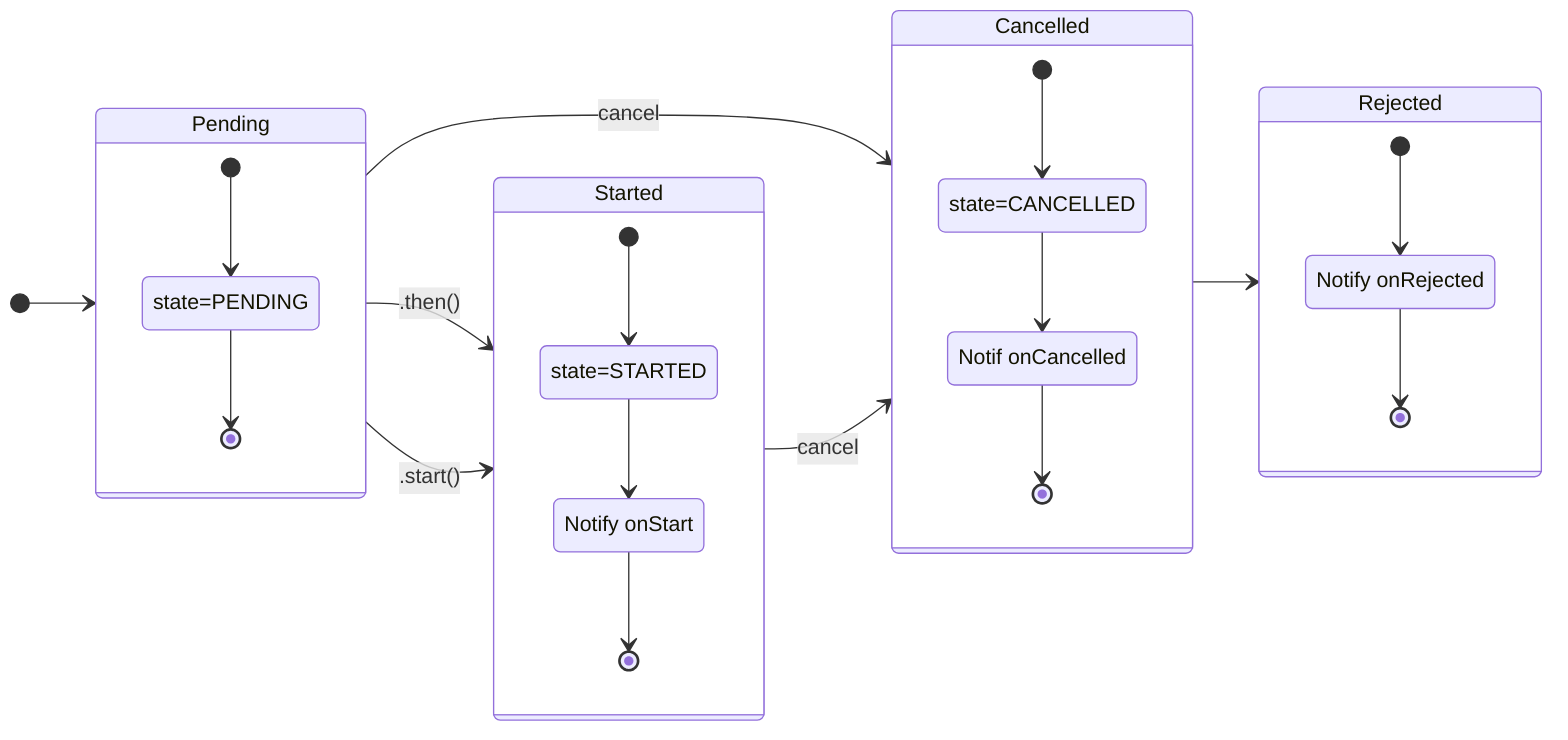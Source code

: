 stateDiagram-v2
    direction LR

    [*] --> Pending
    Pending --> Started : .then()
    Pending --> Started : .start()
    Pending --> Cancelled : cancel
    Started --> Cancelled : cancel
    Cancelled --> Rejected

    state Pending {
      [*] --> state=PENDING
      state=PENDING --> [*]
    }

    state Started {
      [*] --> state=STARTED
      state=STARTED --> NotifyStarted
      NotifyStarted --> [*]
      NotifyStarted : Notify onStart
    }
    state Rejected {
      [*] --> NotifyRejected
      NotifyRejected --> [*]
      NotifyRejected : Notify onRejected
    }

    state Cancelled {
      [*] --> state=CANCELLED
      state=CANCELLED --> NotifyCancelled
      NotifyCancelled --> [*]
      NotifyCancelled: Notif onCancelled
    }